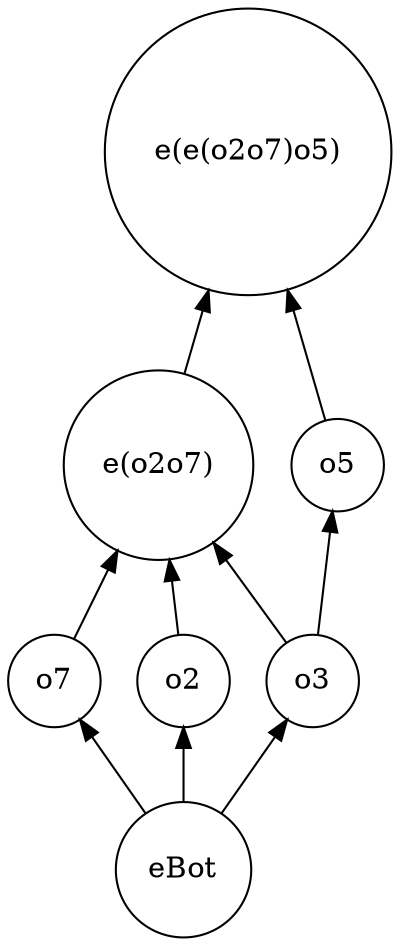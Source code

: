 strict digraph cla_v2_o1_d {
	rankdir=BT
	eBot [shape=circle]
	"e(e(o2o7)o5)" [shape=circle]
	o7 [shape=circle]
	o5 [shape=circle]
	o2 [shape=circle]
	"e(o2o7)" [shape=circle]
	o3 [shape=circle]
	o5 -> "e(e(o2o7)o5)"
	"e(o2o7)" -> "e(e(o2o7)o5)"
	eBot -> o7
	o3 -> o5
	eBot -> o2
	o2 -> "e(o2o7)"
	o7 -> "e(o2o7)"
	o3 -> "e(o2o7)"
	eBot -> o3
}
